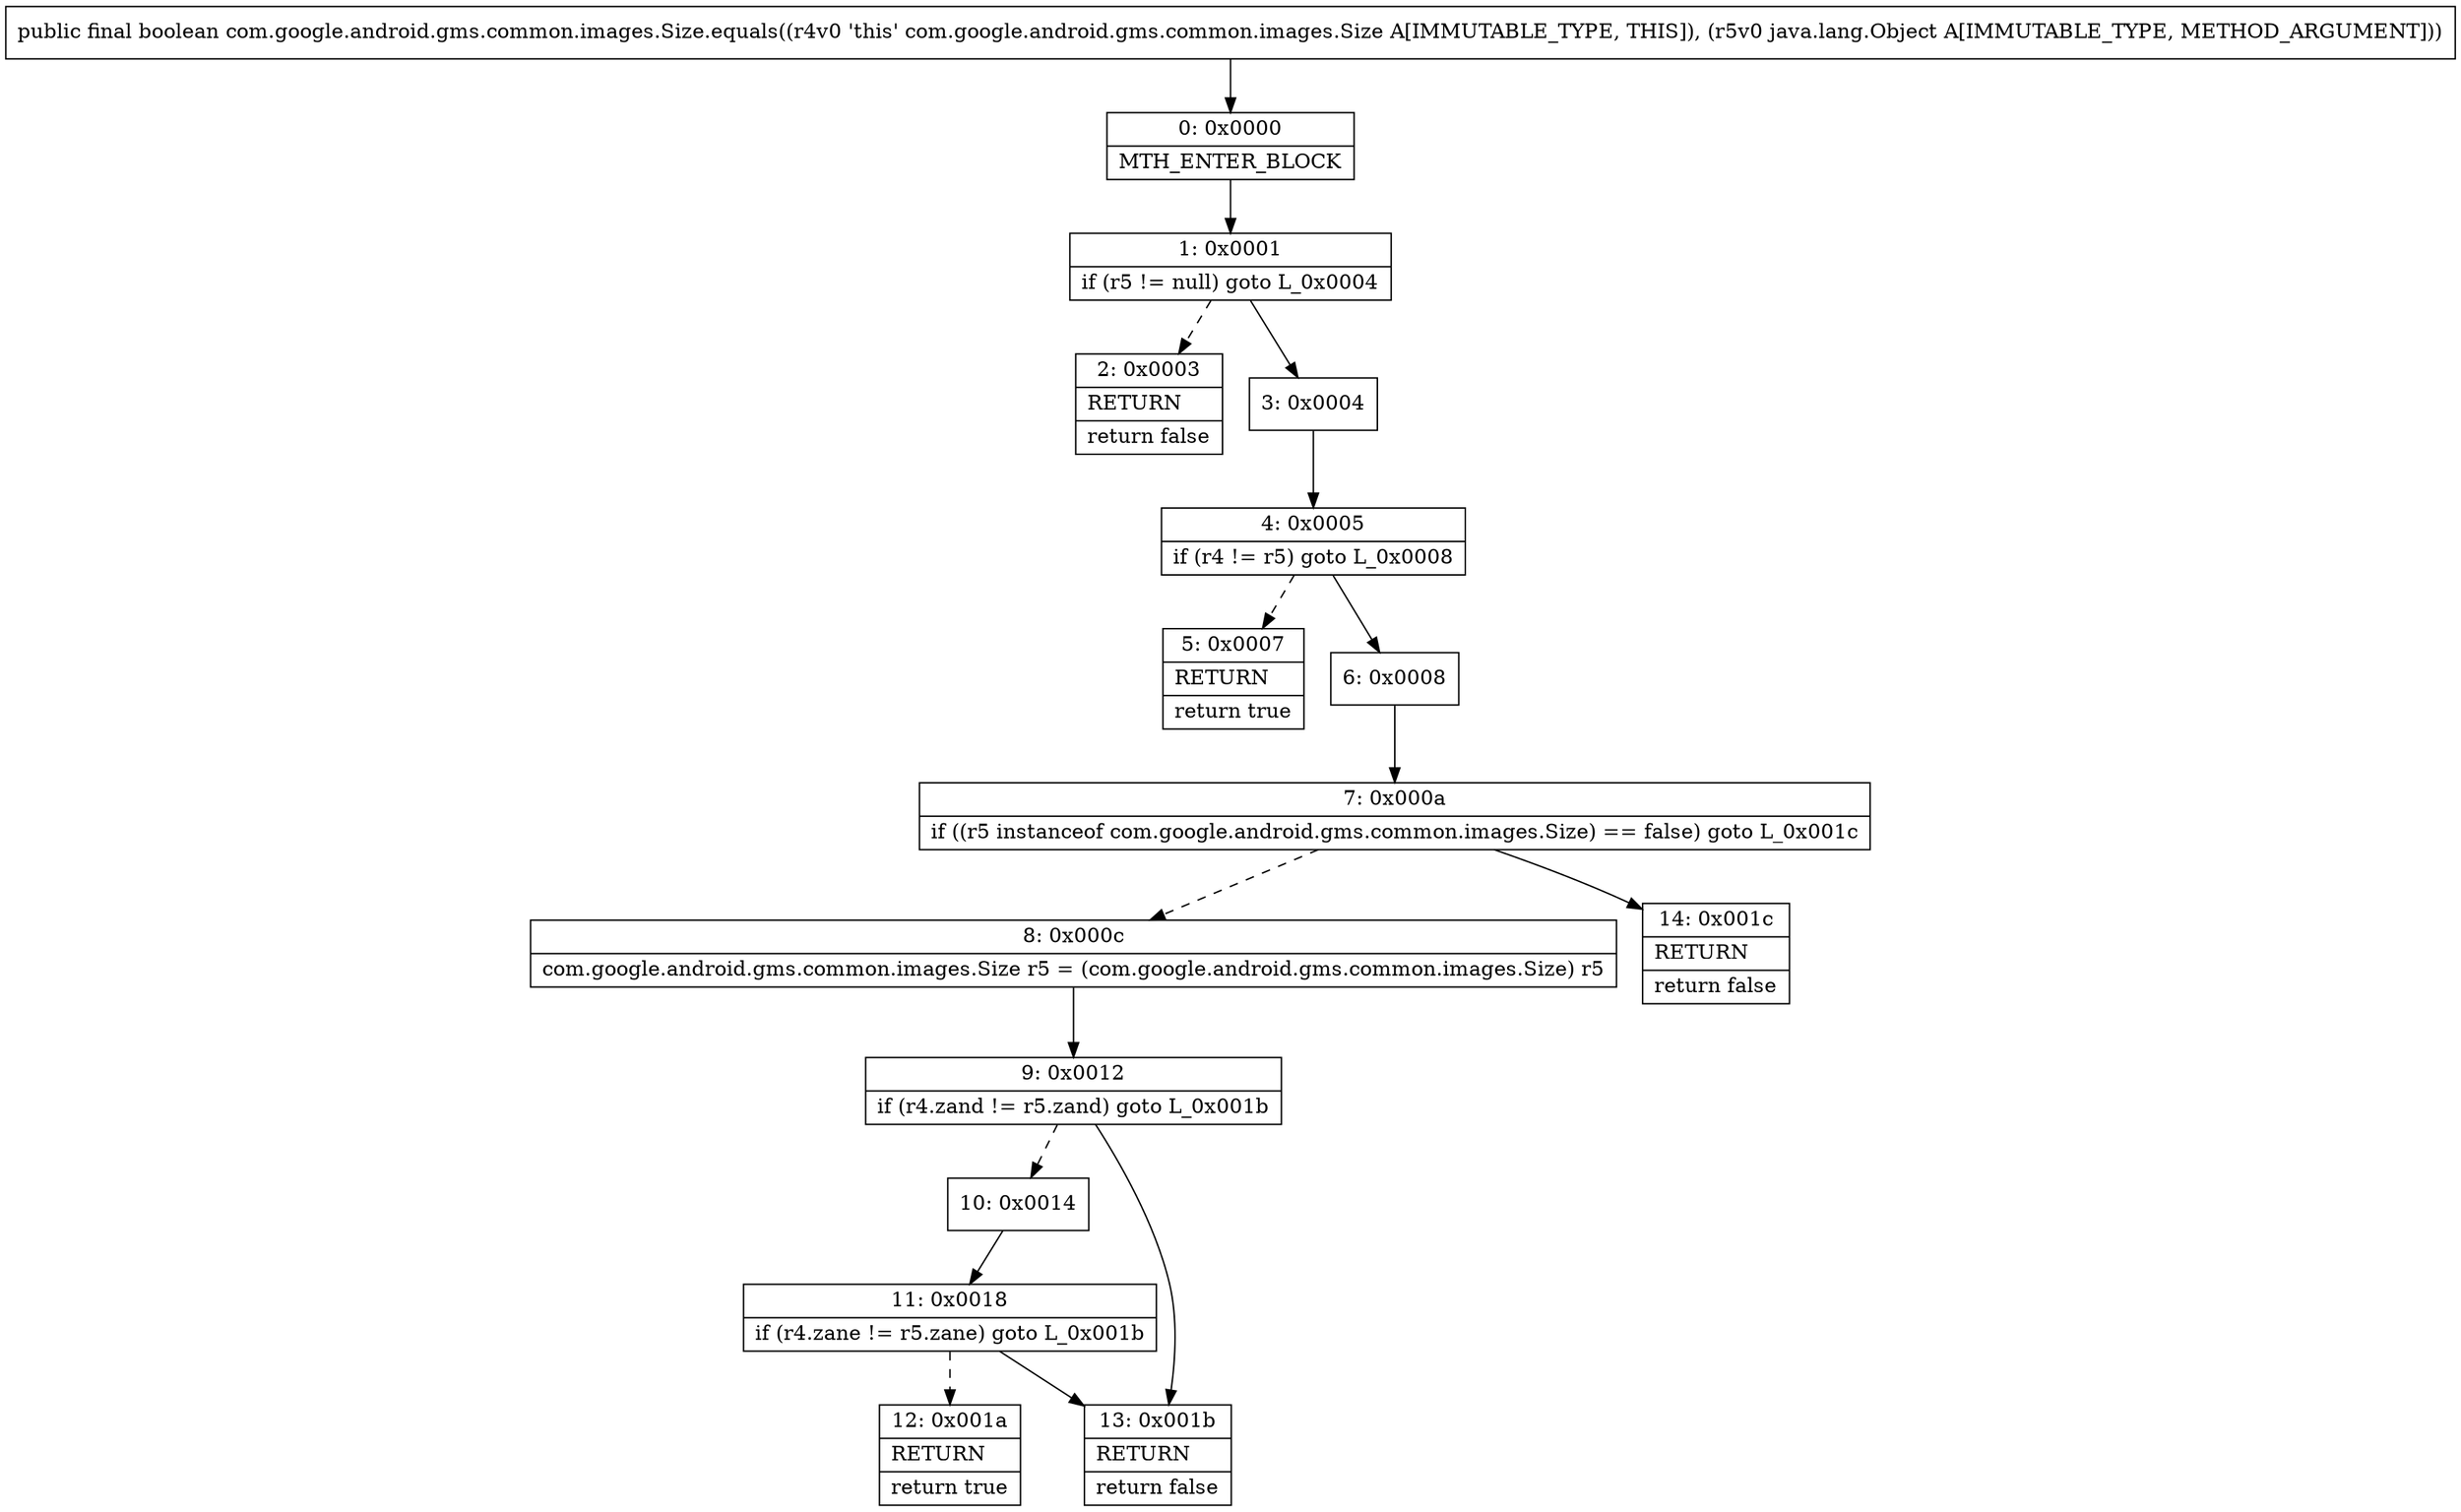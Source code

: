 digraph "CFG forcom.google.android.gms.common.images.Size.equals(Ljava\/lang\/Object;)Z" {
Node_0 [shape=record,label="{0\:\ 0x0000|MTH_ENTER_BLOCK\l}"];
Node_1 [shape=record,label="{1\:\ 0x0001|if (r5 != null) goto L_0x0004\l}"];
Node_2 [shape=record,label="{2\:\ 0x0003|RETURN\l|return false\l}"];
Node_3 [shape=record,label="{3\:\ 0x0004}"];
Node_4 [shape=record,label="{4\:\ 0x0005|if (r4 != r5) goto L_0x0008\l}"];
Node_5 [shape=record,label="{5\:\ 0x0007|RETURN\l|return true\l}"];
Node_6 [shape=record,label="{6\:\ 0x0008}"];
Node_7 [shape=record,label="{7\:\ 0x000a|if ((r5 instanceof com.google.android.gms.common.images.Size) == false) goto L_0x001c\l}"];
Node_8 [shape=record,label="{8\:\ 0x000c|com.google.android.gms.common.images.Size r5 = (com.google.android.gms.common.images.Size) r5\l}"];
Node_9 [shape=record,label="{9\:\ 0x0012|if (r4.zand != r5.zand) goto L_0x001b\l}"];
Node_10 [shape=record,label="{10\:\ 0x0014}"];
Node_11 [shape=record,label="{11\:\ 0x0018|if (r4.zane != r5.zane) goto L_0x001b\l}"];
Node_12 [shape=record,label="{12\:\ 0x001a|RETURN\l|return true\l}"];
Node_13 [shape=record,label="{13\:\ 0x001b|RETURN\l|return false\l}"];
Node_14 [shape=record,label="{14\:\ 0x001c|RETURN\l|return false\l}"];
MethodNode[shape=record,label="{public final boolean com.google.android.gms.common.images.Size.equals((r4v0 'this' com.google.android.gms.common.images.Size A[IMMUTABLE_TYPE, THIS]), (r5v0 java.lang.Object A[IMMUTABLE_TYPE, METHOD_ARGUMENT])) }"];
MethodNode -> Node_0;
Node_0 -> Node_1;
Node_1 -> Node_2[style=dashed];
Node_1 -> Node_3;
Node_3 -> Node_4;
Node_4 -> Node_5[style=dashed];
Node_4 -> Node_6;
Node_6 -> Node_7;
Node_7 -> Node_8[style=dashed];
Node_7 -> Node_14;
Node_8 -> Node_9;
Node_9 -> Node_10[style=dashed];
Node_9 -> Node_13;
Node_10 -> Node_11;
Node_11 -> Node_12[style=dashed];
Node_11 -> Node_13;
}

